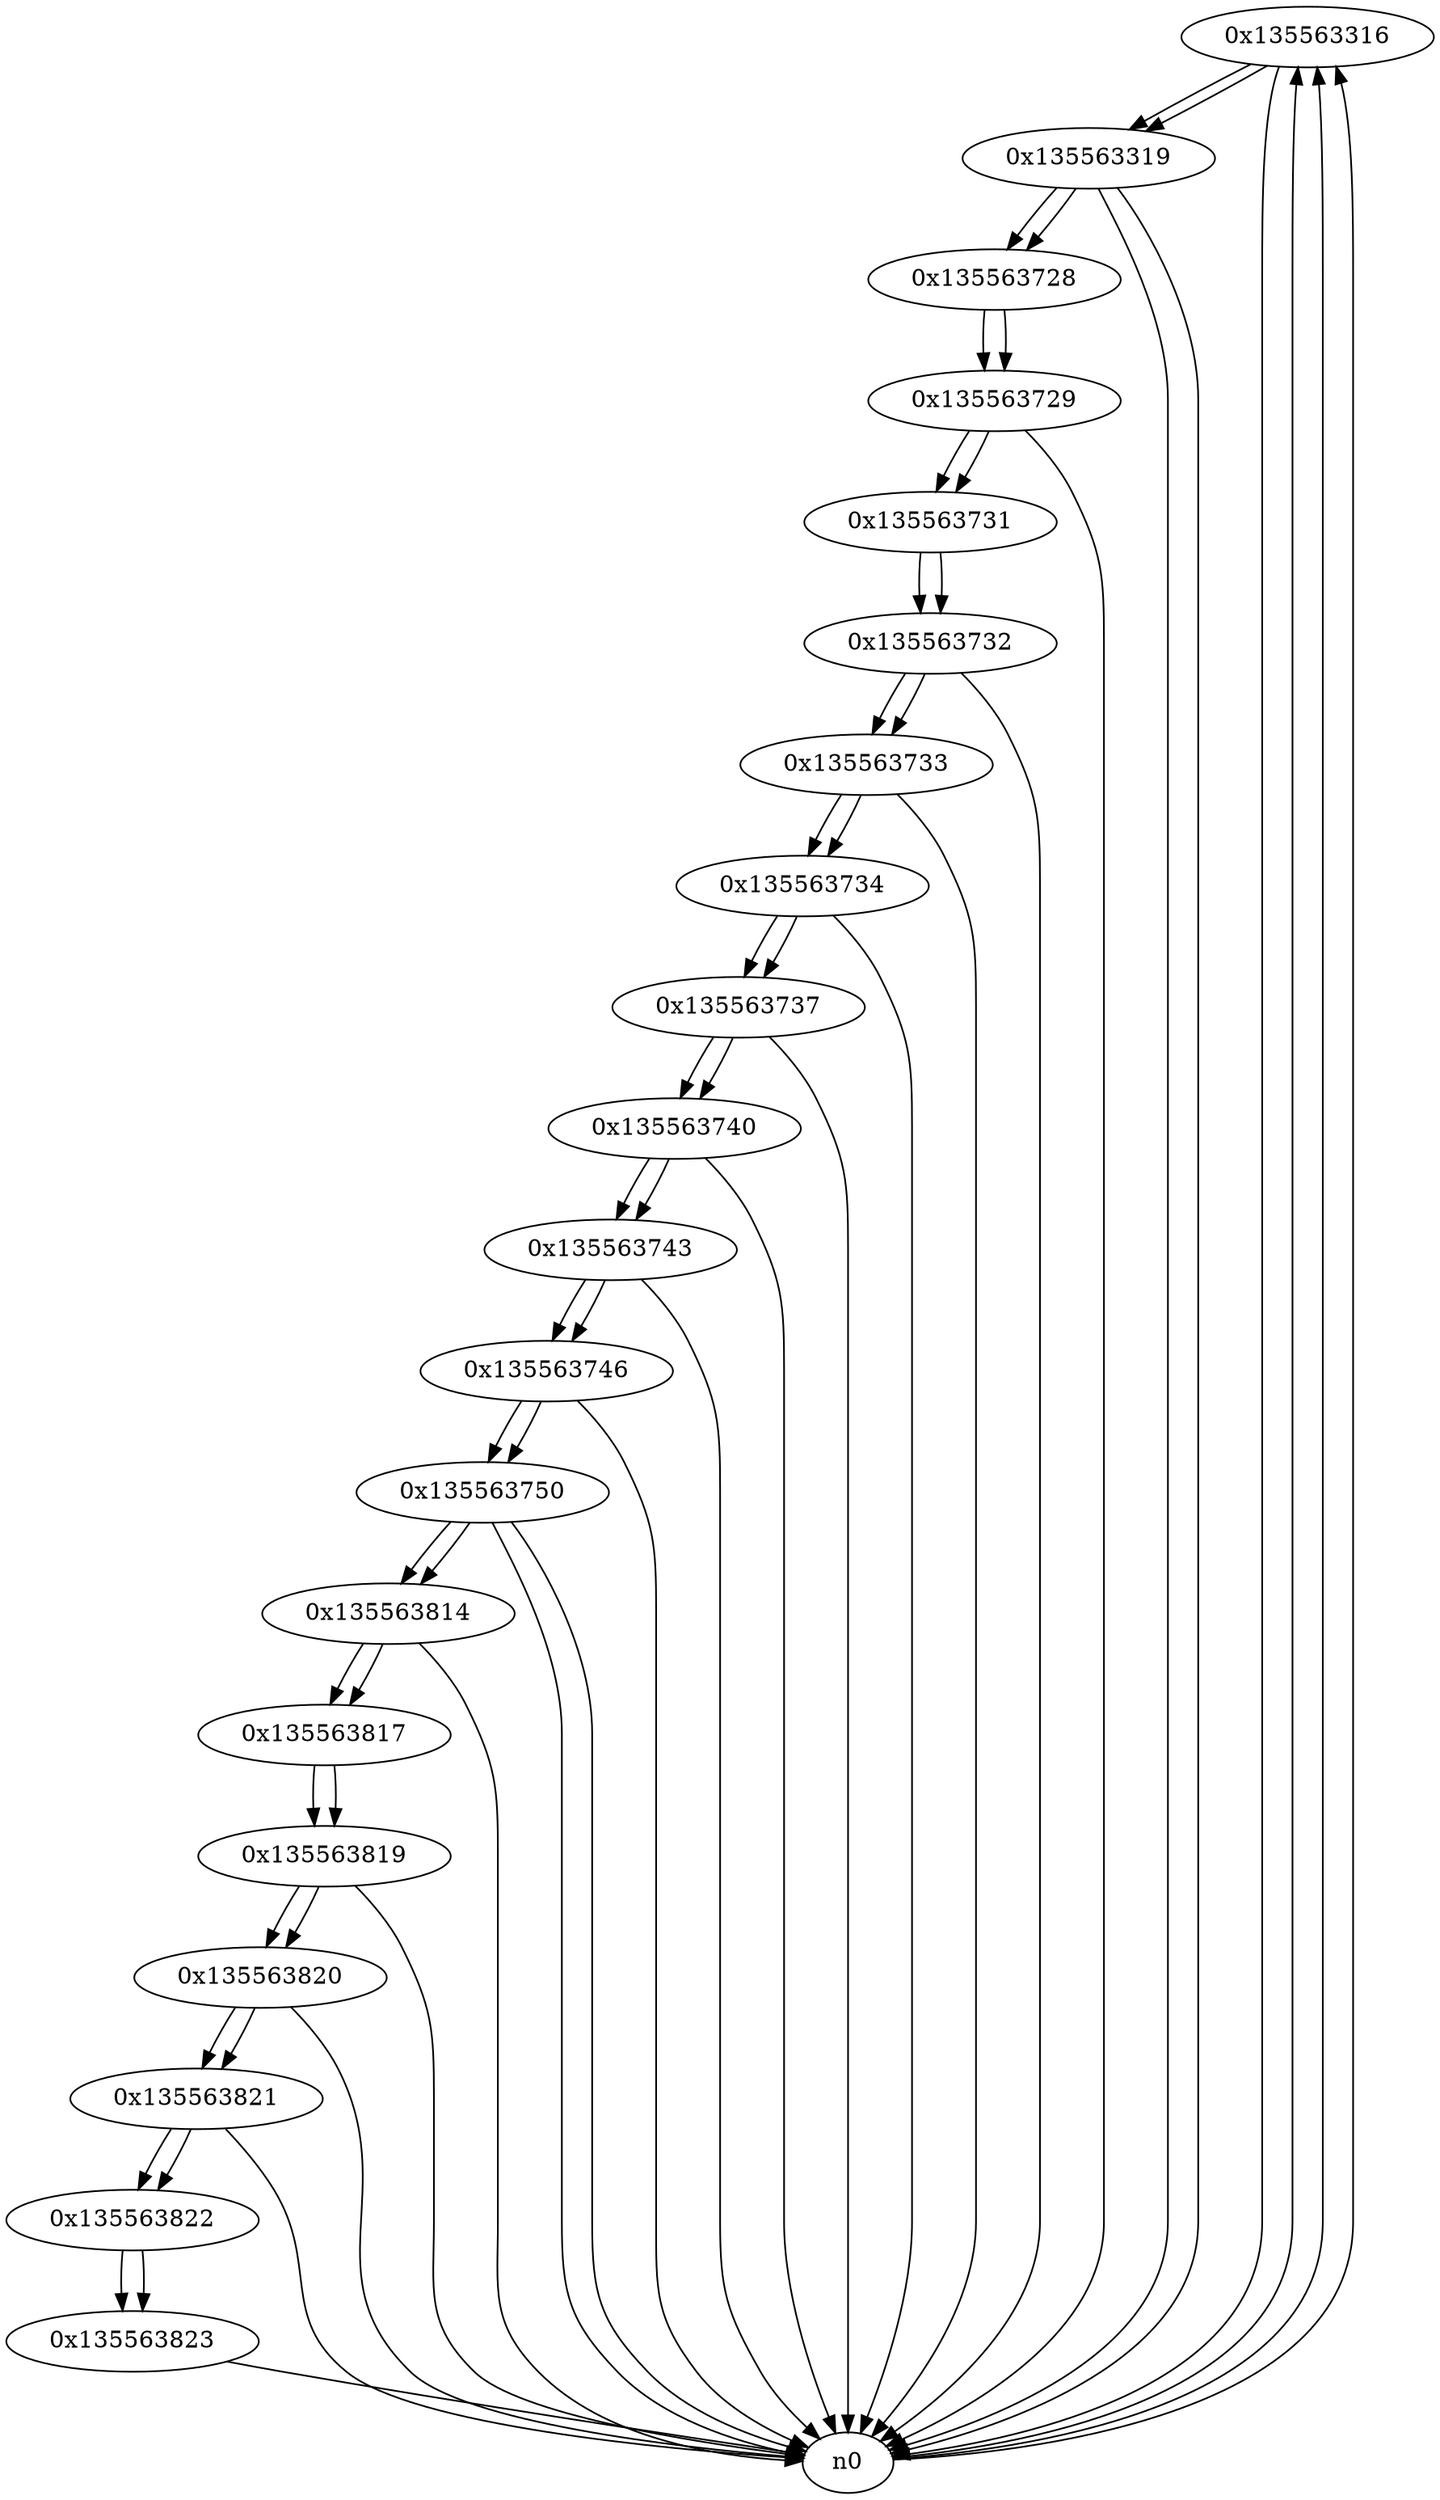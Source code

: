 digraph G{
/* nodes */
  n1 [label="0x135563316"]
  n2 [label="0x135563319"]
  n3 [label="0x135563728"]
  n4 [label="0x135563729"]
  n5 [label="0x135563731"]
  n6 [label="0x135563732"]
  n7 [label="0x135563733"]
  n8 [label="0x135563734"]
  n9 [label="0x135563737"]
  n10 [label="0x135563740"]
  n11 [label="0x135563743"]
  n12 [label="0x135563746"]
  n13 [label="0x135563750"]
  n14 [label="0x135563814"]
  n15 [label="0x135563817"]
  n16 [label="0x135563819"]
  n17 [label="0x135563820"]
  n18 [label="0x135563821"]
  n19 [label="0x135563822"]
  n20 [label="0x135563823"]
/* edges */
n1 -> n2;
n1 -> n0;
n0 -> n1;
n0 -> n1;
n0 -> n1;
n2 -> n3;
n2 -> n0;
n2 -> n0;
n1 -> n2;
n3 -> n4;
n2 -> n3;
n4 -> n5;
n4 -> n0;
n3 -> n4;
n5 -> n6;
n4 -> n5;
n6 -> n7;
n6 -> n0;
n5 -> n6;
n7 -> n8;
n7 -> n0;
n6 -> n7;
n8 -> n9;
n8 -> n0;
n7 -> n8;
n9 -> n10;
n9 -> n0;
n8 -> n9;
n10 -> n11;
n10 -> n0;
n9 -> n10;
n11 -> n12;
n11 -> n0;
n10 -> n11;
n12 -> n13;
n12 -> n0;
n11 -> n12;
n13 -> n14;
n13 -> n0;
n13 -> n0;
n12 -> n13;
n14 -> n15;
n14 -> n0;
n13 -> n14;
n15 -> n16;
n14 -> n15;
n16 -> n17;
n16 -> n0;
n15 -> n16;
n17 -> n18;
n17 -> n0;
n16 -> n17;
n18 -> n19;
n18 -> n0;
n17 -> n18;
n19 -> n20;
n18 -> n19;
n20 -> n0;
n19 -> n20;
}
